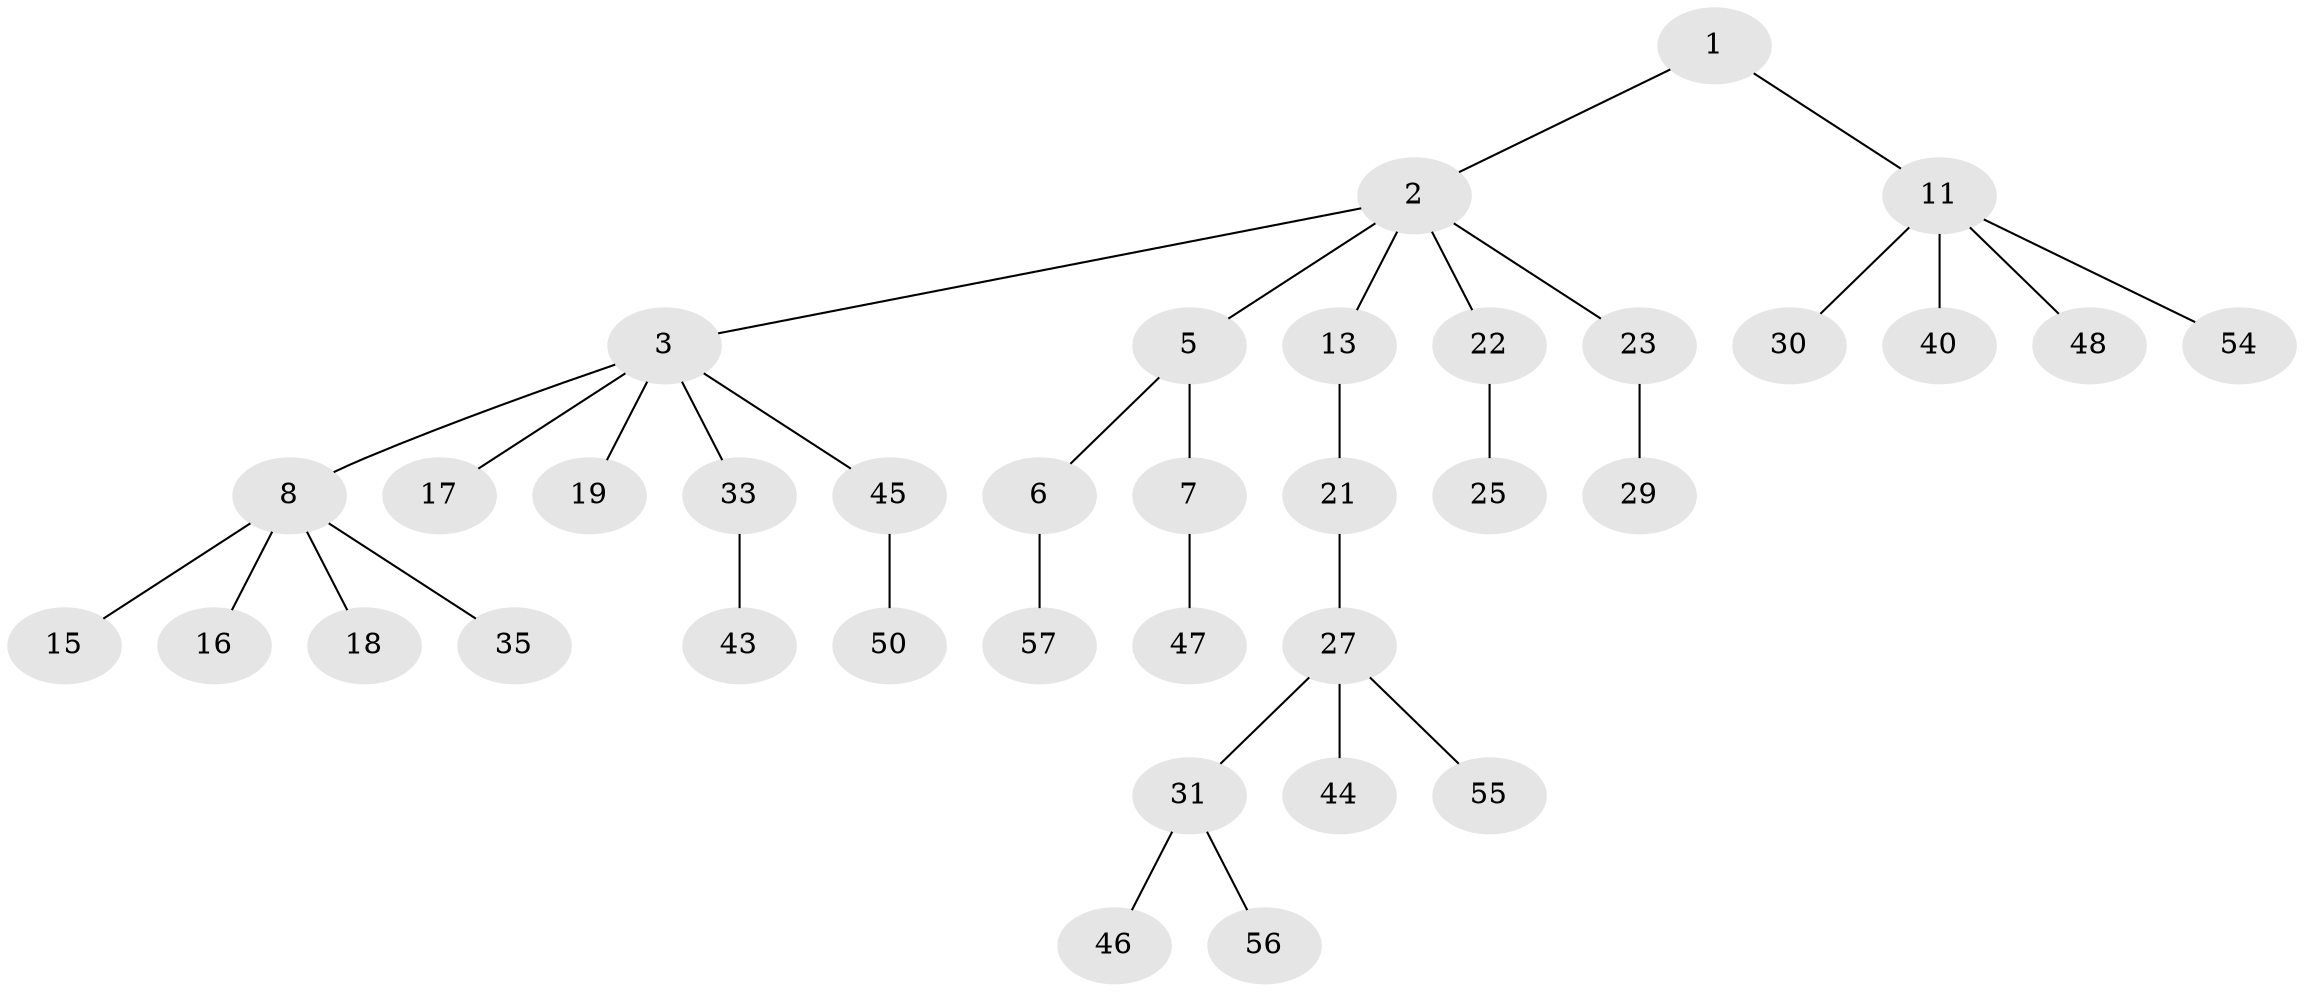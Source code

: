 // Generated by graph-tools (version 1.1) at 2025/52/02/27/25 19:52:12]
// undirected, 36 vertices, 35 edges
graph export_dot {
graph [start="1"]
  node [color=gray90,style=filled];
  1;
  2 [super="+4"];
  3 [super="+26"];
  5 [super="+10"];
  6 [super="+12"];
  7 [super="+14"];
  8 [super="+9"];
  11 [super="+24"];
  13 [super="+42"];
  15 [super="+28"];
  16 [super="+36"];
  17 [super="+32"];
  18;
  19 [super="+20"];
  21 [super="+37"];
  22 [super="+51"];
  23 [super="+39"];
  25;
  27 [super="+41"];
  29;
  30;
  31 [super="+34"];
  33 [super="+38"];
  35;
  40;
  43;
  44;
  45 [super="+53"];
  46 [super="+52"];
  47;
  48 [super="+49"];
  50;
  54;
  55;
  56;
  57;
  1 -- 2;
  1 -- 11;
  2 -- 3;
  2 -- 5;
  2 -- 23;
  2 -- 13;
  2 -- 22;
  3 -- 8;
  3 -- 17;
  3 -- 19;
  3 -- 33;
  3 -- 45;
  5 -- 6;
  5 -- 7;
  6 -- 57;
  7 -- 47;
  8 -- 16;
  8 -- 35;
  8 -- 18;
  8 -- 15;
  11 -- 30;
  11 -- 40;
  11 -- 48;
  11 -- 54;
  13 -- 21;
  21 -- 27;
  22 -- 25;
  23 -- 29;
  27 -- 31;
  27 -- 44;
  27 -- 55;
  31 -- 46;
  31 -- 56;
  33 -- 43;
  45 -- 50;
}
